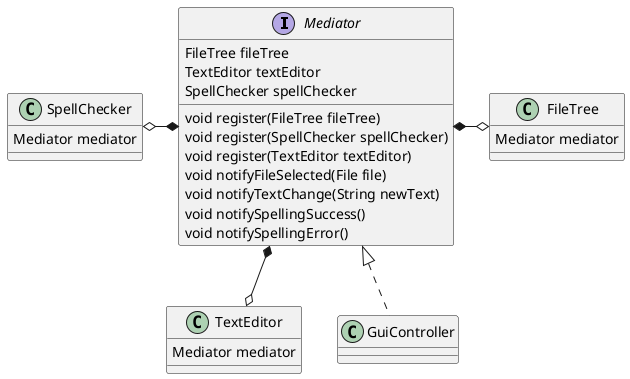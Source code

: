 @startuml

interface Mediator {
    FileTree fileTree
    TextEditor textEditor
    SpellChecker spellChecker

    void register(FileTree fileTree)
    void register(SpellChecker spellChecker)
    void register(TextEditor textEditor)
    void notifyFileSelected(File file)
    void notifyTextChange(String newText)
    void notifySpellingSuccess()
    void notifySpellingError()
}

class FileTree {
    Mediator mediator
}

class SpellChecker {
    Mediator mediator
}

class TextEditor {
    Mediator mediator
}

class GuiController implements Mediator

Mediator *-r-o FileTree
Mediator *-l-o SpellChecker
Mediator *-d-o TextEditor

@enduml
